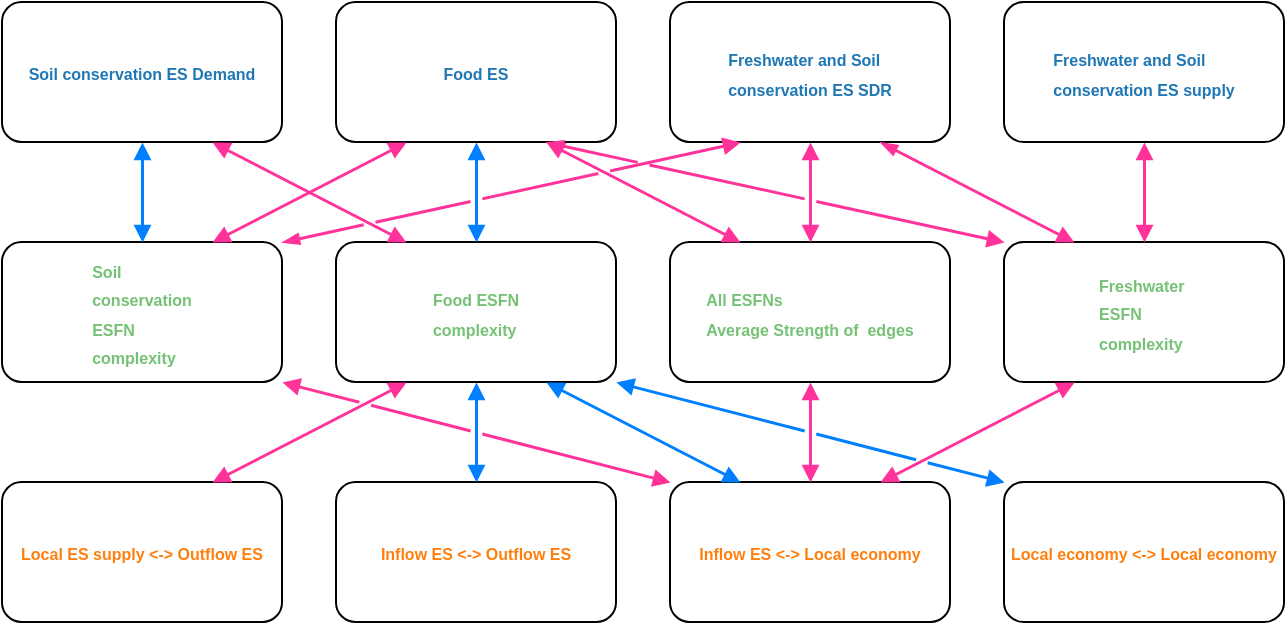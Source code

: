<mxfile version="24.0.7" type="github">
  <diagram name="第 1 页" id="JeE2c27Bu6EYM7HYvsVZ">
    <mxGraphModel dx="983" dy="547" grid="1" gridSize="10" guides="1" tooltips="1" connect="1" arrows="1" fold="1" page="1" pageScale="1" pageWidth="827" pageHeight="1169" math="0" shadow="0">
      <root>
        <mxCell id="0" />
        <mxCell id="1" parent="0" />
        <mxCell id="_lNvy8FsxDelOkRnhLZO-3" value="&lt;p style=&quot;language:zh-CN;margin-top:0pt;margin-bottom:0pt;margin-left:0in;&lt;br/&gt;text-align:left;direction:ltr;unicode-bidi:embed;mso-line-break-override:none;&lt;br/&gt;word-break:normal;punctuation-wrap:hanging&quot;&gt;&lt;span style=&quot;color: rgb(31, 119, 180); font-family: Arial; font-size: 8px; font-weight: 700;&quot;&gt;Soil&amp;nbsp;&lt;/span&gt;&lt;span style=&quot;color: rgb(31, 119, 180); font-family: Arial; font-size: 8px; font-weight: 700;&quot;&gt;conservation ES Demand&lt;/span&gt;&lt;br&gt;&lt;/p&gt;" style="rounded=1;whiteSpace=wrap;html=1;arcSize=14;strokeColor=default;align=center;verticalAlign=middle;fontFamily=Helvetica;fontSize=12;fontColor=default;fillColor=default;" vertex="1" parent="1">
          <mxGeometry x="110" y="320" width="140" height="70" as="geometry" />
        </mxCell>
        <mxCell id="_lNvy8FsxDelOkRnhLZO-4" value="&lt;span style=&quot;color: rgb(31, 119, 180); font-size: 8px; font-weight: 700; text-align: left;&quot;&gt;Food ES&lt;/span&gt;" style="rounded=1;whiteSpace=wrap;html=1;arcSize=14;strokeColor=default;align=center;verticalAlign=middle;fontFamily=Helvetica;fontSize=12;fontColor=default;fillColor=default;" vertex="1" parent="1">
          <mxGeometry x="277" y="320" width="140" height="70" as="geometry" />
        </mxCell>
        <mxCell id="_lNvy8FsxDelOkRnhLZO-5" value="&lt;p style=&quot;text-align: left; margin-top: 0pt; margin-bottom: 0pt; margin-left: 0in; direction: ltr; unicode-bidi: embed; word-break: normal;&quot;&gt;&lt;font style=&quot;font-size: 8px;&quot;&gt;&lt;span style=&quot;color: rgb(31, 119, 180); font-weight: bold;&quot;&gt;Freshwater&amp;nbsp;&lt;/span&gt;&lt;span style=&quot;color: rgb(31, 119, 180); font-weight: bold; background-color: initial;&quot;&gt;and&amp;nbsp;&lt;/span&gt;&lt;span style=&quot;color: rgb(31, 119, 180); font-weight: bold; background-color: initial;&quot;&gt;Soil&amp;nbsp;&lt;/span&gt;&lt;/font&gt;&lt;/p&gt;&lt;p style=&quot;text-align: left; margin-top: 0pt; margin-bottom: 0pt; margin-left: 0in; direction: ltr; unicode-bidi: embed; word-break: normal;&quot;&gt;&lt;font style=&quot;font-size: 8px;&quot;&gt;&lt;span style=&quot;color: rgb(31, 119, 180); font-weight: bold; background-color: initial;&quot;&gt;conservation&lt;/span&gt;&lt;span style=&quot;background-color: initial; color: rgb(31, 119, 180); font-weight: bold;&quot;&gt;&amp;nbsp;&lt;/span&gt;&lt;span style=&quot;background-color: initial; color: rgb(31, 119, 180); font-weight: bold;&quot;&gt;ES&amp;nbsp;&lt;/span&gt;&lt;span style=&quot;color: rgb(31, 119, 180); font-weight: bold; background-color: initial;&quot;&gt;supply&lt;/span&gt;&lt;/font&gt;&lt;/p&gt;" style="rounded=1;whiteSpace=wrap;html=1;arcSize=14;strokeColor=default;align=center;verticalAlign=middle;fontFamily=Helvetica;fontSize=12;fontColor=default;fillColor=default;" vertex="1" parent="1">
          <mxGeometry x="611" y="320" width="140" height="70" as="geometry" />
        </mxCell>
        <mxCell id="_lNvy8FsxDelOkRnhLZO-7" value="&lt;p style=&quot;text-align: left; margin-top: 0pt; margin-bottom: 0pt; margin-left: 0in; direction: ltr; unicode-bidi: embed; word-break: normal;&quot;&gt;&lt;font style=&quot;font-size: 8px;&quot;&gt;&lt;span style=&quot;color: rgb(31, 119, 180); font-weight: bold;&quot;&gt;Freshwater&amp;nbsp;&lt;/span&gt;&lt;span style=&quot;color: rgb(31, 119, 180); font-weight: bold; background-color: initial;&quot;&gt;and&amp;nbsp;&lt;/span&gt;&lt;span style=&quot;color: rgb(31, 119, 180); font-weight: bold; background-color: initial;&quot;&gt;Soil&amp;nbsp;&lt;/span&gt;&lt;/font&gt;&lt;/p&gt;&lt;p style=&quot;text-align: left; margin-top: 0pt; margin-bottom: 0pt; margin-left: 0in; direction: ltr; unicode-bidi: embed; word-break: normal;&quot;&gt;&lt;font style=&quot;font-size: 8px;&quot;&gt;&lt;span style=&quot;color: rgb(31, 119, 180); font-weight: bold; background-color: initial;&quot;&gt;conservation&lt;/span&gt;&lt;span style=&quot;background-color: initial; color: rgb(31, 119, 180); font-weight: bold;&quot;&gt;&amp;nbsp;&lt;/span&gt;&lt;span style=&quot;background-color: initial; color: rgb(31, 119, 180); font-weight: bold;&quot;&gt;ES&amp;nbsp;&lt;/span&gt;&lt;span style=&quot;color: rgb(31, 119, 180); font-weight: bold; background-color: initial;&quot;&gt;SDR&lt;/span&gt;&lt;/font&gt;&lt;/p&gt;" style="rounded=1;whiteSpace=wrap;html=1;arcSize=14;strokeColor=default;align=center;verticalAlign=middle;fontFamily=Helvetica;fontSize=12;fontColor=default;fillColor=default;" vertex="1" parent="1">
          <mxGeometry x="444" y="320" width="140" height="70" as="geometry" />
        </mxCell>
        <mxCell id="_lNvy8FsxDelOkRnhLZO-8" value="&lt;p style=&quot;text-align: left; margin-top: 0pt; margin-bottom: 0pt; margin-left: 0in; direction: ltr; unicode-bidi: embed; word-break: normal;&quot;&gt;&lt;font color=&quot;#75c175&quot;&gt;&lt;span style=&quot;font-size: 8px;&quot;&gt;&lt;b&gt;Soil&amp;nbsp;&lt;/b&gt;&lt;/span&gt;&lt;/font&gt;&lt;/p&gt;&lt;p style=&quot;text-align: left; margin-top: 0pt; margin-bottom: 0pt; margin-left: 0in; direction: ltr; unicode-bidi: embed; word-break: normal;&quot;&gt;&lt;font color=&quot;#75c175&quot;&gt;&lt;span style=&quot;font-size: 8px;&quot;&gt;&lt;b&gt;conservation&lt;/b&gt;&lt;/span&gt;&lt;/font&gt;&lt;/p&gt;&lt;p style=&quot;text-align: left; margin-top: 0pt; margin-bottom: 0pt; margin-left: 0in; direction: ltr; unicode-bidi: embed; word-break: normal;&quot;&gt;&lt;font color=&quot;#75c175&quot;&gt;&lt;span style=&quot;font-size: 8px;&quot;&gt;&lt;b&gt;ESFN&lt;/b&gt;&lt;/span&gt;&lt;/font&gt;&lt;/p&gt;&lt;p style=&quot;text-align: left; margin-top: 0pt; margin-bottom: 0pt; margin-left: 0in; direction: ltr; unicode-bidi: embed; word-break: normal;&quot;&gt;&lt;font color=&quot;#75c175&quot;&gt;&lt;span style=&quot;font-size: 8px;&quot;&gt;&lt;b&gt;complexity&lt;/b&gt;&lt;/span&gt;&lt;/font&gt;&lt;/p&gt;" style="rounded=1;whiteSpace=wrap;html=1;arcSize=14;" vertex="1" parent="1">
          <mxGeometry x="110" y="440" width="140" height="70" as="geometry" />
        </mxCell>
        <mxCell id="_lNvy8FsxDelOkRnhLZO-9" value="&lt;p style=&quot;text-align: left; margin-top: 0pt; margin-bottom: 0pt; margin-left: 0in; direction: ltr; unicode-bidi: embed; word-break: normal;&quot;&gt;&lt;font color=&quot;#75c175&quot;&gt;&lt;span style=&quot;font-size: 8px;&quot;&gt;&lt;b&gt;Food ESFN&lt;/b&gt;&lt;/span&gt;&lt;/font&gt;&lt;/p&gt;&lt;p style=&quot;text-align: left; margin-top: 0pt; margin-bottom: 0pt; margin-left: 0in; direction: ltr; unicode-bidi: embed; word-break: normal;&quot;&gt;&lt;font color=&quot;#75c175&quot;&gt;&lt;span style=&quot;font-size: 8px;&quot;&gt;&lt;b&gt;complexity&lt;/b&gt;&lt;/span&gt;&lt;/font&gt;&lt;/p&gt;" style="rounded=1;whiteSpace=wrap;html=1;arcSize=14;strokeColor=default;align=center;verticalAlign=middle;fontFamily=Helvetica;fontSize=12;fontColor=default;fillColor=default;" vertex="1" parent="1">
          <mxGeometry x="277" y="440" width="140" height="70" as="geometry" />
        </mxCell>
        <mxCell id="_lNvy8FsxDelOkRnhLZO-10" value="&lt;p style=&quot;text-align: left; margin-top: 0pt; margin-bottom: 0pt; margin-left: 0in; direction: ltr; unicode-bidi: embed; word-break: normal;&quot;&gt;&lt;font color=&quot;#75c175&quot;&gt;&lt;span style=&quot;font-size: 8px;&quot;&gt;&lt;b&gt;All ESFNs&lt;/b&gt;&lt;/span&gt;&lt;/font&gt;&lt;/p&gt;&lt;p style=&quot;text-align: left; margin-top: 0pt; margin-bottom: 0pt; margin-left: 0in; direction: ltr; unicode-bidi: embed; word-break: normal;&quot;&gt;&lt;font color=&quot;#75c175&quot;&gt;&lt;span style=&quot;font-size: 8px;&quot;&gt;&lt;b&gt;Average&amp;nbsp;&lt;/b&gt;&lt;/span&gt;&lt;/font&gt;&lt;b style=&quot;font-size: 8px; color: rgb(117, 193, 117); background-color: initial;&quot;&gt;Strength of&amp;nbsp;&amp;nbsp;&lt;/b&gt;&lt;b style=&quot;font-size: 8px; color: rgb(117, 193, 117); background-color: initial;&quot;&gt;edges&lt;/b&gt;&lt;/p&gt;" style="rounded=1;whiteSpace=wrap;html=1;arcSize=14;strokeColor=default;align=center;verticalAlign=middle;fontFamily=Helvetica;fontSize=12;fontColor=default;fillColor=default;" vertex="1" parent="1">
          <mxGeometry x="444" y="440" width="140" height="70" as="geometry" />
        </mxCell>
        <mxCell id="_lNvy8FsxDelOkRnhLZO-11" value="&lt;p style=&quot;text-align: left; margin-top: 0pt; margin-bottom: 0pt; margin-left: 0in; direction: ltr; unicode-bidi: embed; word-break: normal;&quot;&gt;&lt;font color=&quot;#75c175&quot;&gt;&lt;span style=&quot;font-size: 8px;&quot;&gt;&lt;b&gt;Freshwater&amp;nbsp;&lt;/b&gt;&lt;/span&gt;&lt;/font&gt;&lt;/p&gt;&lt;p style=&quot;text-align: left; margin-top: 0pt; margin-bottom: 0pt; margin-left: 0in; direction: ltr; unicode-bidi: embed; word-break: normal;&quot;&gt;&lt;font color=&quot;#75c175&quot;&gt;&lt;span style=&quot;font-size: 8px;&quot;&gt;&lt;b&gt;ESFN&lt;/b&gt;&lt;/span&gt;&lt;/font&gt;&lt;/p&gt;&lt;p style=&quot;text-align: left; margin-top: 0pt; margin-bottom: 0pt; margin-left: 0in; direction: ltr; unicode-bidi: embed; word-break: normal;&quot;&gt;&lt;font color=&quot;#75c175&quot;&gt;&lt;span style=&quot;font-size: 8px;&quot;&gt;&lt;b&gt;complexity&lt;/b&gt;&lt;/span&gt;&lt;/font&gt;&lt;/p&gt;" style="rounded=1;whiteSpace=wrap;html=1;arcSize=14;strokeColor=default;align=center;verticalAlign=middle;fontFamily=Helvetica;fontSize=12;fontColor=default;fillColor=default;" vertex="1" parent="1">
          <mxGeometry x="611" y="440" width="140" height="70" as="geometry" />
        </mxCell>
        <mxCell id="_lNvy8FsxDelOkRnhLZO-12" value="&lt;span style=&quot;color: rgb(255, 127, 14); font-size: 8px; font-weight: 700; text-align: left;&quot;&gt;Local economy &amp;lt;-&amp;gt; Local economy&lt;/span&gt;" style="rounded=1;whiteSpace=wrap;html=1;arcSize=14;strokeColor=default;align=center;verticalAlign=middle;fontFamily=Helvetica;fontSize=12;fontColor=default;fillColor=default;" vertex="1" parent="1">
          <mxGeometry x="611" y="560" width="140" height="70" as="geometry" />
        </mxCell>
        <mxCell id="_lNvy8FsxDelOkRnhLZO-13" value="&lt;b style=&quot;color: rgb(255, 127, 14); font-size: 8px; text-align: left;&quot;&gt;Local ES supply &amp;lt;-&amp;gt; Outflow ES&lt;/b&gt;" style="rounded=1;whiteSpace=wrap;html=1;arcSize=14;strokeColor=default;align=center;verticalAlign=middle;fontFamily=Helvetica;fontSize=12;fontColor=default;fillColor=default;" vertex="1" parent="1">
          <mxGeometry x="110" y="560" width="140" height="70" as="geometry" />
        </mxCell>
        <mxCell id="_lNvy8FsxDelOkRnhLZO-14" value="&lt;b style=&quot;color: rgb(255, 127, 14); font-size: 8px; text-align: left;&quot;&gt;Inflow ES &amp;lt;-&amp;gt; Outflow ES&lt;/b&gt;" style="rounded=1;whiteSpace=wrap;html=1;arcSize=14;strokeColor=default;align=center;verticalAlign=middle;fontFamily=Helvetica;fontSize=12;fontColor=default;fillColor=default;" vertex="1" parent="1">
          <mxGeometry x="277" y="560" width="140" height="70" as="geometry" />
        </mxCell>
        <mxCell id="_lNvy8FsxDelOkRnhLZO-15" value="&lt;b style=&quot;color: rgb(255, 127, 14); font-size: 8px; text-align: left;&quot;&gt;Inflow ES &amp;lt;-&amp;gt; Local economy&lt;/b&gt;" style="rounded=1;whiteSpace=wrap;html=1;arcSize=14;strokeColor=default;align=center;verticalAlign=middle;fontFamily=Helvetica;fontSize=12;fontColor=default;fillColor=default;" vertex="1" parent="1">
          <mxGeometry x="444" y="560" width="140" height="70" as="geometry" />
        </mxCell>
        <mxCell id="_lNvy8FsxDelOkRnhLZO-16" value="" style="endArrow=block;startArrow=block;html=1;rounded=0;strokeWidth=1.5;endSize=5;startSize=5;entryX=0.5;entryY=1;entryDx=0;entryDy=0;exitX=0.5;exitY=0;exitDx=0;exitDy=0;strokeColor=#007FFF;targetPerimeterSpacing=0;curved=0;startFill=1;endFill=1;" edge="1" parent="1" source="_lNvy8FsxDelOkRnhLZO-8" target="_lNvy8FsxDelOkRnhLZO-3">
          <mxGeometry width="50" height="50" relative="1" as="geometry">
            <mxPoint x="91" y="440" as="sourcePoint" />
            <mxPoint x="141" y="390" as="targetPoint" />
          </mxGeometry>
        </mxCell>
        <mxCell id="_lNvy8FsxDelOkRnhLZO-17" value="" style="endArrow=block;startArrow=block;html=1;rounded=0;strokeWidth=1.5;endSize=5;startSize=5;entryX=0.75;entryY=1;entryDx=0;entryDy=0;exitX=0.25;exitY=0;exitDx=0;exitDy=0;strokeColor=#FF3399;align=center;verticalAlign=middle;fontFamily=Helvetica;fontSize=11;fontColor=default;labelBackgroundColor=default;startFill=1;endFill=1;" edge="1" parent="1" source="_lNvy8FsxDelOkRnhLZO-9" target="_lNvy8FsxDelOkRnhLZO-3">
          <mxGeometry width="50" height="50" relative="1" as="geometry">
            <mxPoint x="211" y="450" as="sourcePoint" />
            <mxPoint x="211" y="400" as="targetPoint" />
          </mxGeometry>
        </mxCell>
        <mxCell id="_lNvy8FsxDelOkRnhLZO-18" value="" style="endArrow=block;startArrow=block;html=1;rounded=0;strokeWidth=1.5;endSize=5;startSize=5;entryX=0.75;entryY=0;entryDx=0;entryDy=0;exitX=0.25;exitY=1;exitDx=0;exitDy=0;strokeColor=#FF3399;align=center;verticalAlign=middle;fontFamily=Helvetica;fontSize=11;fontColor=default;labelBackgroundColor=default;startFill=1;endFill=1;" edge="1" parent="1" source="_lNvy8FsxDelOkRnhLZO-4" target="_lNvy8FsxDelOkRnhLZO-8">
          <mxGeometry width="50" height="50" relative="1" as="geometry">
            <mxPoint x="336" y="450" as="sourcePoint" />
            <mxPoint x="246" y="400" as="targetPoint" />
          </mxGeometry>
        </mxCell>
        <mxCell id="_lNvy8FsxDelOkRnhLZO-19" value="" style="endArrow=block;startArrow=block;html=1;rounded=0;strokeWidth=1.5;endSize=5;startSize=5;entryX=0.5;entryY=1;entryDx=0;entryDy=0;exitX=0.5;exitY=0;exitDx=0;exitDy=0;strokeColor=#007FFF;align=center;verticalAlign=middle;fontFamily=Helvetica;fontSize=11;fontColor=default;labelBackgroundColor=default;startFill=1;endFill=1;targetPerimeterSpacing=0;curved=0;" edge="1" parent="1" source="_lNvy8FsxDelOkRnhLZO-9" target="_lNvy8FsxDelOkRnhLZO-4">
          <mxGeometry width="50" height="50" relative="1" as="geometry">
            <mxPoint x="211" y="450" as="sourcePoint" />
            <mxPoint x="211" y="400" as="targetPoint" />
          </mxGeometry>
        </mxCell>
        <mxCell id="_lNvy8FsxDelOkRnhLZO-20" value="" style="endArrow=blockThin;startArrow=block;html=1;rounded=0;strokeWidth=1.5;endSize=5;startSize=5;entryX=0.75;entryY=1;entryDx=0;entryDy=0;exitX=0.25;exitY=0;exitDx=0;exitDy=0;strokeColor=#FF3399;align=center;verticalAlign=middle;fontFamily=Helvetica;fontSize=11;fontColor=default;labelBackgroundColor=default;startFill=1;endFill=1;" edge="1" parent="1" source="_lNvy8FsxDelOkRnhLZO-11" target="_lNvy8FsxDelOkRnhLZO-7">
          <mxGeometry width="50" height="50" relative="1" as="geometry">
            <mxPoint x="336" y="450" as="sourcePoint" />
            <mxPoint x="246" y="400" as="targetPoint" />
          </mxGeometry>
        </mxCell>
        <mxCell id="_lNvy8FsxDelOkRnhLZO-21" value="" style="endArrow=block;startArrow=block;html=1;rounded=0;strokeWidth=1.5;endSize=5;startSize=5;entryX=0.75;entryY=1;entryDx=0;entryDy=0;exitX=0.25;exitY=0;exitDx=0;exitDy=0;strokeColor=#FF3399;align=center;verticalAlign=middle;fontFamily=Helvetica;fontSize=11;fontColor=default;labelBackgroundColor=default;startFill=1;endFill=1;" edge="1" parent="1" source="_lNvy8FsxDelOkRnhLZO-10" target="_lNvy8FsxDelOkRnhLZO-4">
          <mxGeometry width="50" height="50" relative="1" as="geometry">
            <mxPoint x="336" y="450" as="sourcePoint" />
            <mxPoint x="246" y="400" as="targetPoint" />
          </mxGeometry>
        </mxCell>
        <mxCell id="_lNvy8FsxDelOkRnhLZO-22" value="" style="endArrow=block;startArrow=block;html=1;rounded=0;strokeWidth=1.5;endSize=5;startSize=5;entryX=0.5;entryY=1;entryDx=0;entryDy=0;exitX=0.5;exitY=0;exitDx=0;exitDy=0;strokeColor=#FF3399;align=center;verticalAlign=middle;fontFamily=Helvetica;fontSize=11;fontColor=default;labelBackgroundColor=default;startFill=1;endFill=1;" edge="1" parent="1" source="_lNvy8FsxDelOkRnhLZO-11" target="_lNvy8FsxDelOkRnhLZO-5">
          <mxGeometry width="50" height="50" relative="1" as="geometry">
            <mxPoint x="661" y="440" as="sourcePoint" />
            <mxPoint x="571" y="390" as="targetPoint" />
          </mxGeometry>
        </mxCell>
        <mxCell id="_lNvy8FsxDelOkRnhLZO-23" value="" style="endArrow=block;startArrow=block;html=1;rounded=0;strokeWidth=1.5;endSize=5;startSize=5;entryX=0.5;entryY=0;entryDx=0;entryDy=0;exitX=0.5;exitY=1;exitDx=0;exitDy=0;strokeColor=#FF3399;align=center;verticalAlign=middle;fontFamily=Helvetica;fontSize=11;fontColor=default;labelBackgroundColor=default;startFill=1;endFill=1;" edge="1" parent="1" source="_lNvy8FsxDelOkRnhLZO-7" target="_lNvy8FsxDelOkRnhLZO-10">
          <mxGeometry width="50" height="50" relative="1" as="geometry">
            <mxPoint x="661" y="390" as="sourcePoint" />
            <mxPoint x="571" y="440" as="targetPoint" />
          </mxGeometry>
        </mxCell>
        <mxCell id="_lNvy8FsxDelOkRnhLZO-25" value="" style="endArrow=block;startArrow=block;html=1;rounded=0;strokeWidth=1.5;endSize=5;startSize=5;entryX=0.25;entryY=1;entryDx=0;entryDy=0;exitX=0.75;exitY=0;exitDx=0;exitDy=0;strokeColor=#FF3399;startFill=1;endFill=1;" edge="1" parent="1" source="_lNvy8FsxDelOkRnhLZO-13" target="_lNvy8FsxDelOkRnhLZO-9">
          <mxGeometry width="50" height="50" relative="1" as="geometry">
            <mxPoint x="211" y="570" as="sourcePoint" />
            <mxPoint x="211" y="520" as="targetPoint" />
          </mxGeometry>
        </mxCell>
        <mxCell id="_lNvy8FsxDelOkRnhLZO-27" value="" style="endArrow=block;startArrow=block;html=1;rounded=0;strokeWidth=1.5;endSize=5;startSize=5;entryX=0.5;entryY=1;entryDx=0;entryDy=0;exitX=0.5;exitY=0;exitDx=0;exitDy=0;strokeColor=#007FFF;align=center;verticalAlign=middle;fontFamily=Helvetica;fontSize=11;fontColor=default;labelBackgroundColor=default;startFill=1;endFill=1;targetPerimeterSpacing=0;curved=0;" edge="1" parent="1" source="_lNvy8FsxDelOkRnhLZO-14" target="_lNvy8FsxDelOkRnhLZO-9">
          <mxGeometry width="50" height="50" relative="1" as="geometry">
            <mxPoint x="246" y="570" as="sourcePoint" />
            <mxPoint x="336" y="520" as="targetPoint" />
          </mxGeometry>
        </mxCell>
        <mxCell id="_lNvy8FsxDelOkRnhLZO-28" value="" style="endArrow=block;startArrow=block;html=1;rounded=0;strokeWidth=1.5;endSize=5;startSize=5;entryX=0.25;entryY=1;entryDx=0;entryDy=0;exitX=0.75;exitY=0;exitDx=0;exitDy=0;strokeColor=#FF3399;align=center;verticalAlign=middle;fontFamily=Helvetica;fontSize=11;fontColor=default;labelBackgroundColor=default;startFill=1;endFill=1;" edge="1" parent="1" source="_lNvy8FsxDelOkRnhLZO-15" target="_lNvy8FsxDelOkRnhLZO-11">
          <mxGeometry width="50" height="50" relative="1" as="geometry">
            <mxPoint x="211" y="570" as="sourcePoint" />
            <mxPoint x="211" y="520" as="targetPoint" />
          </mxGeometry>
        </mxCell>
        <mxCell id="_lNvy8FsxDelOkRnhLZO-29" value="" style="endArrow=block;startArrow=block;html=1;rounded=0;strokeWidth=1.5;endSize=5;startSize=5;entryX=0.5;entryY=1;entryDx=0;entryDy=0;exitX=0.5;exitY=0;exitDx=0;exitDy=0;strokeColor=#FF3399;align=center;verticalAlign=middle;fontFamily=Helvetica;fontSize=11;fontColor=default;labelBackgroundColor=default;startFill=1;endFill=1;" edge="1" parent="1" source="_lNvy8FsxDelOkRnhLZO-15" target="_lNvy8FsxDelOkRnhLZO-10">
          <mxGeometry width="50" height="50" relative="1" as="geometry">
            <mxPoint x="691" y="570" as="sourcePoint" />
            <mxPoint x="691" y="520" as="targetPoint" />
          </mxGeometry>
        </mxCell>
        <mxCell id="_lNvy8FsxDelOkRnhLZO-31" value="" style="endArrow=block;startArrow=block;html=1;rounded=0;strokeWidth=1.5;endSize=5;startSize=5;entryX=0.75;entryY=1;entryDx=0;entryDy=0;exitX=0.25;exitY=0;exitDx=0;exitDy=0;strokeColor=#007FFF;align=center;verticalAlign=middle;fontFamily=Helvetica;fontSize=11;fontColor=default;labelBackgroundColor=default;startFill=1;endFill=1;targetPerimeterSpacing=0;curved=0;" edge="1" parent="1" source="_lNvy8FsxDelOkRnhLZO-15" target="_lNvy8FsxDelOkRnhLZO-9">
          <mxGeometry width="50" height="50" relative="1" as="geometry">
            <mxPoint x="496" y="570" as="sourcePoint" />
            <mxPoint x="406" y="520" as="targetPoint" />
          </mxGeometry>
        </mxCell>
        <mxCell id="_lNvy8FsxDelOkRnhLZO-26" value="" style="endArrow=block;startArrow=block;html=1;rounded=0;strokeWidth=1.5;endSize=5;startSize=5;entryX=1;entryY=1;entryDx=0;entryDy=0;exitX=0;exitY=0;exitDx=0;exitDy=0;strokeColor=#007FFF;align=center;verticalAlign=middle;fontFamily=Helvetica;fontSize=11;fontColor=default;labelBackgroundColor=default;startFill=1;endFill=1;targetPerimeterSpacing=0;curved=0;jumpStyle=gap;jumpSize=5;" edge="1" parent="1" source="_lNvy8FsxDelOkRnhLZO-12" target="_lNvy8FsxDelOkRnhLZO-9">
          <mxGeometry width="50" height="50" relative="1" as="geometry">
            <mxPoint x="371" y="450" as="sourcePoint" />
            <mxPoint x="371" y="400" as="targetPoint" />
          </mxGeometry>
        </mxCell>
        <mxCell id="_lNvy8FsxDelOkRnhLZO-34" value="" style="endArrow=block;startArrow=block;html=1;rounded=0;strokeWidth=1.5;endSize=5;startSize=5;entryX=0;entryY=0;entryDx=0;entryDy=0;exitX=1;exitY=1;exitDx=0;exitDy=0;strokeColor=#FF3399;startFill=1;endFill=1;jumpStyle=gap;jumpSize=5;" edge="1" parent="1" source="_lNvy8FsxDelOkRnhLZO-8" target="_lNvy8FsxDelOkRnhLZO-15">
          <mxGeometry width="50" height="50" relative="1" as="geometry">
            <mxPoint x="291.5" y="740" as="sourcePoint" />
            <mxPoint x="388.5" y="690" as="targetPoint" />
          </mxGeometry>
        </mxCell>
        <mxCell id="_lNvy8FsxDelOkRnhLZO-33" value="" style="endArrow=blockThin;startArrow=block;html=1;rounded=0;strokeWidth=1.5;endSize=5;startSize=5;entryX=1;entryY=0;entryDx=0;entryDy=0;exitX=0.25;exitY=1;exitDx=0;exitDy=0;strokeColor=#FF3399;align=center;verticalAlign=middle;fontFamily=Helvetica;fontSize=11;fontColor=default;labelBackgroundColor=default;startFill=1;endFill=1;jumpStyle=gap;jumpSize=5;curved=0;shadow=0;flowAnimation=0;" edge="1" parent="1" source="_lNvy8FsxDelOkRnhLZO-7" target="_lNvy8FsxDelOkRnhLZO-8">
          <mxGeometry width="50" height="50" relative="1" as="geometry">
            <mxPoint x="656" y="450" as="sourcePoint" />
            <mxPoint x="392" y="400" as="targetPoint" />
          </mxGeometry>
        </mxCell>
        <mxCell id="_lNvy8FsxDelOkRnhLZO-32" value="" style="endArrow=blockThin;startArrow=block;html=1;rounded=0;strokeWidth=1.5;endSize=5;startSize=5;entryX=0.75;entryY=1;entryDx=0;entryDy=0;exitX=0;exitY=0;exitDx=0;exitDy=0;strokeColor=#FF3399;align=center;verticalAlign=middle;fontFamily=Helvetica;fontSize=11;fontColor=default;labelBackgroundColor=default;startFill=1;endFill=1;jumpStyle=gap;jumpSize=5;" edge="1" parent="1" source="_lNvy8FsxDelOkRnhLZO-11" target="_lNvy8FsxDelOkRnhLZO-4">
          <mxGeometry width="50" height="50" relative="1" as="geometry">
            <mxPoint x="656" y="450" as="sourcePoint" />
            <mxPoint x="559" y="400" as="targetPoint" />
          </mxGeometry>
        </mxCell>
      </root>
    </mxGraphModel>
  </diagram>
</mxfile>
